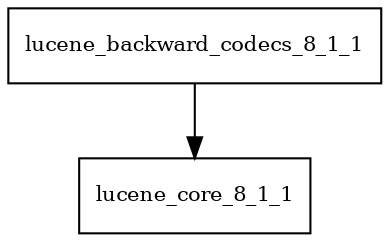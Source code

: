 digraph lucene_backward_codecs_8_1_1_dependencies {
  node [shape = box, fontsize=10.0];
  lucene_backward_codecs_8_1_1 -> lucene_core_8_1_1;
}
